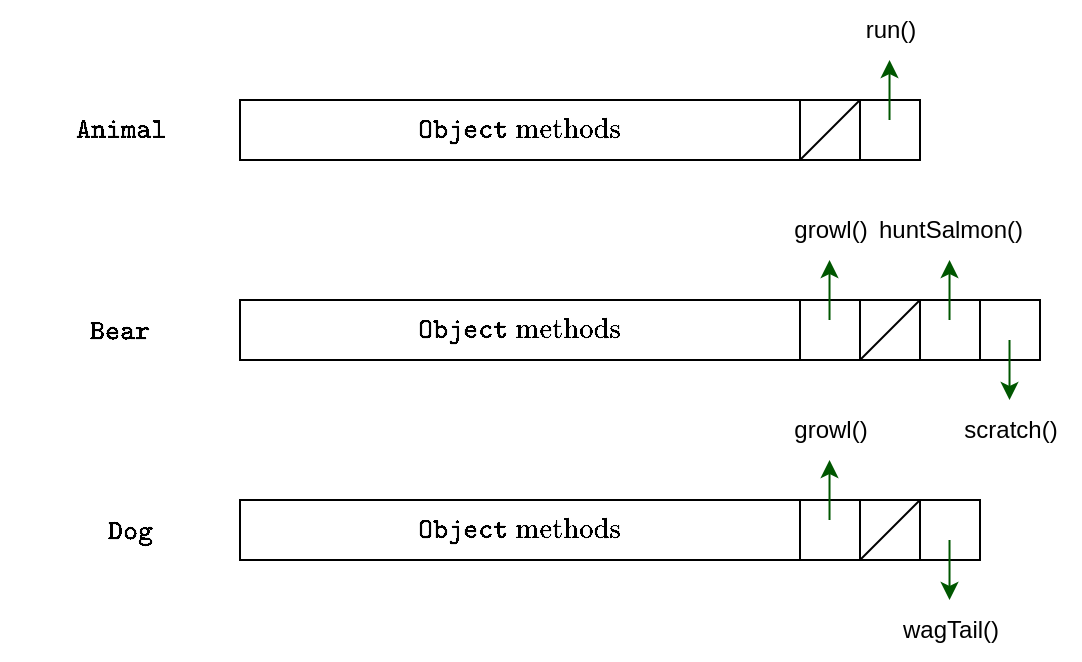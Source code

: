 <mxfile version="27.0.5">
  <diagram name="Page-1" id="MTEK0pe2jfLJGJK4j2bK">
    <mxGraphModel dx="396" dy="236" grid="1" gridSize="10" guides="1" tooltips="1" connect="1" arrows="1" fold="1" page="1" pageScale="1" pageWidth="827" pageHeight="1169" math="1" shadow="0">
      <root>
        <mxCell id="0" />
        <mxCell id="1" parent="0" />
        <mxCell id="kHjPvmH0s1GJWHDaoqwj-1" value="$$\texttt{Object} \text{ methods}$$" style="rounded=0;whiteSpace=wrap;html=1;" parent="1" vertex="1">
          <mxGeometry x="160" y="90" width="280" height="30" as="geometry" />
        </mxCell>
        <mxCell id="kHjPvmH0s1GJWHDaoqwj-4" value="$$\texttt{Object} \text{ methods}$$" style="rounded=0;whiteSpace=wrap;html=1;" parent="1" vertex="1">
          <mxGeometry x="160" y="290" width="280" height="30" as="geometry" />
        </mxCell>
        <mxCell id="kHjPvmH0s1GJWHDaoqwj-5" value="$$\texttt{Object} \text{ methods}$$" style="rounded=0;whiteSpace=wrap;html=1;" parent="1" vertex="1">
          <mxGeometry x="160" y="190" width="280" height="30" as="geometry" />
        </mxCell>
        <mxCell id="kHjPvmH0s1GJWHDaoqwj-6" value="" style="rounded=0;whiteSpace=wrap;html=1;" parent="1" vertex="1">
          <mxGeometry x="440" y="90" width="30" height="30" as="geometry" />
        </mxCell>
        <mxCell id="kHjPvmH0s1GJWHDaoqwj-7" value="" style="endArrow=none;html=1;rounded=0;exitX=0;exitY=1;exitDx=0;exitDy=0;entryX=1;entryY=0;entryDx=0;entryDy=0;" parent="1" source="kHjPvmH0s1GJWHDaoqwj-6" target="kHjPvmH0s1GJWHDaoqwj-6" edge="1">
          <mxGeometry width="50" height="50" relative="1" as="geometry">
            <mxPoint x="490" y="130" as="sourcePoint" />
            <mxPoint x="540" y="80" as="targetPoint" />
          </mxGeometry>
        </mxCell>
        <mxCell id="kHjPvmH0s1GJWHDaoqwj-8" value="" style="rounded=0;whiteSpace=wrap;html=1;" parent="1" vertex="1">
          <mxGeometry x="470" y="90" width="30" height="30" as="geometry" />
        </mxCell>
        <mxCell id="kHjPvmH0s1GJWHDaoqwj-9" value="" style="rounded=0;whiteSpace=wrap;html=1;" parent="1" vertex="1">
          <mxGeometry x="440" y="190" width="30" height="30" as="geometry" />
        </mxCell>
        <mxCell id="kHjPvmH0s1GJWHDaoqwj-10" value="" style="rounded=0;whiteSpace=wrap;html=1;" parent="1" vertex="1">
          <mxGeometry x="470" y="190" width="30" height="30" as="geometry" />
        </mxCell>
        <mxCell id="kHjPvmH0s1GJWHDaoqwj-12" value="" style="rounded=0;whiteSpace=wrap;html=1;" parent="1" vertex="1">
          <mxGeometry x="440" y="290" width="30" height="30" as="geometry" />
        </mxCell>
        <mxCell id="kHjPvmH0s1GJWHDaoqwj-13" value="" style="rounded=0;whiteSpace=wrap;html=1;" parent="1" vertex="1">
          <mxGeometry x="470" y="290" width="30" height="30" as="geometry" />
        </mxCell>
        <mxCell id="kHjPvmH0s1GJWHDaoqwj-14" value="" style="endArrow=classic;html=1;rounded=0;fillColor=#008a00;strokeColor=#005700;" parent="1" edge="1">
          <mxGeometry width="50" height="50" relative="1" as="geometry">
            <mxPoint x="484.76" y="100" as="sourcePoint" />
            <mxPoint x="484.76" y="70" as="targetPoint" />
          </mxGeometry>
        </mxCell>
        <mxCell id="kHjPvmH0s1GJWHDaoqwj-15" value="run()" style="text;html=1;align=center;verticalAlign=middle;resizable=0;points=[];autosize=1;strokeColor=none;fillColor=none;" parent="1" vertex="1">
          <mxGeometry x="460" y="40" width="50" height="30" as="geometry" />
        </mxCell>
        <mxCell id="5Wl30h0zNwEaTAG-QsXF-1" value="" style="endArrow=none;html=1;rounded=0;exitX=0;exitY=1;exitDx=0;exitDy=0;entryX=1;entryY=0;entryDx=0;entryDy=0;" edge="1" parent="1">
          <mxGeometry width="50" height="50" relative="1" as="geometry">
            <mxPoint x="470" y="220" as="sourcePoint" />
            <mxPoint x="500" y="190" as="targetPoint" />
          </mxGeometry>
        </mxCell>
        <mxCell id="5Wl30h0zNwEaTAG-QsXF-2" value="" style="endArrow=none;html=1;rounded=0;exitX=0;exitY=1;exitDx=0;exitDy=0;entryX=1;entryY=0;entryDx=0;entryDy=0;" edge="1" parent="1">
          <mxGeometry width="50" height="50" relative="1" as="geometry">
            <mxPoint x="470" y="320" as="sourcePoint" />
            <mxPoint x="500" y="290" as="targetPoint" />
          </mxGeometry>
        </mxCell>
        <mxCell id="5Wl30h0zNwEaTAG-QsXF-3" value="" style="endArrow=classic;html=1;rounded=0;fillColor=#008a00;strokeColor=#005700;" edge="1" parent="1">
          <mxGeometry width="50" height="50" relative="1" as="geometry">
            <mxPoint x="454.76" y="200" as="sourcePoint" />
            <mxPoint x="454.76" y="170" as="targetPoint" />
          </mxGeometry>
        </mxCell>
        <mxCell id="5Wl30h0zNwEaTAG-QsXF-4" value="growl()" style="text;html=1;align=center;verticalAlign=middle;resizable=0;points=[];autosize=1;strokeColor=none;fillColor=none;" vertex="1" parent="1">
          <mxGeometry x="425" y="140" width="60" height="30" as="geometry" />
        </mxCell>
        <mxCell id="5Wl30h0zNwEaTAG-QsXF-5" value="" style="endArrow=classic;html=1;rounded=0;fillColor=#008a00;strokeColor=#005700;" edge="1" parent="1">
          <mxGeometry width="50" height="50" relative="1" as="geometry">
            <mxPoint x="454.76" y="300" as="sourcePoint" />
            <mxPoint x="454.76" y="270" as="targetPoint" />
          </mxGeometry>
        </mxCell>
        <mxCell id="5Wl30h0zNwEaTAG-QsXF-6" value="growl()" style="text;html=1;align=center;verticalAlign=middle;resizable=0;points=[];autosize=1;strokeColor=none;fillColor=none;" vertex="1" parent="1">
          <mxGeometry x="425" y="240" width="60" height="30" as="geometry" />
        </mxCell>
        <mxCell id="5Wl30h0zNwEaTAG-QsXF-9" value="" style="rounded=0;whiteSpace=wrap;html=1;" vertex="1" parent="1">
          <mxGeometry x="500" y="190" width="30" height="30" as="geometry" />
        </mxCell>
        <mxCell id="5Wl30h0zNwEaTAG-QsXF-10" value="" style="endArrow=classic;html=1;rounded=0;fillColor=#008a00;strokeColor=#005700;" edge="1" parent="1">
          <mxGeometry width="50" height="50" relative="1" as="geometry">
            <mxPoint x="514.76" y="200" as="sourcePoint" />
            <mxPoint x="514.76" y="170" as="targetPoint" />
          </mxGeometry>
        </mxCell>
        <mxCell id="5Wl30h0zNwEaTAG-QsXF-11" value="huntSalmon()" style="text;html=1;align=center;verticalAlign=middle;resizable=0;points=[];autosize=1;strokeColor=none;fillColor=none;" vertex="1" parent="1">
          <mxGeometry x="465" y="140" width="100" height="30" as="geometry" />
        </mxCell>
        <mxCell id="5Wl30h0zNwEaTAG-QsXF-12" value="" style="rounded=0;whiteSpace=wrap;html=1;" vertex="1" parent="1">
          <mxGeometry x="530" y="190" width="30" height="30" as="geometry" />
        </mxCell>
        <mxCell id="5Wl30h0zNwEaTAG-QsXF-13" value="" style="endArrow=classic;html=1;rounded=0;fillColor=#008a00;strokeColor=#005700;" edge="1" parent="1">
          <mxGeometry width="50" height="50" relative="1" as="geometry">
            <mxPoint x="544.76" y="210" as="sourcePoint" />
            <mxPoint x="544.76" y="240" as="targetPoint" />
          </mxGeometry>
        </mxCell>
        <mxCell id="5Wl30h0zNwEaTAG-QsXF-14" value="scratch()" style="text;html=1;align=center;verticalAlign=middle;resizable=0;points=[];autosize=1;strokeColor=none;fillColor=none;" vertex="1" parent="1">
          <mxGeometry x="510" y="240" width="70" height="30" as="geometry" />
        </mxCell>
        <mxCell id="5Wl30h0zNwEaTAG-QsXF-15" value="" style="rounded=0;whiteSpace=wrap;html=1;" vertex="1" parent="1">
          <mxGeometry x="500" y="290" width="30" height="30" as="geometry" />
        </mxCell>
        <mxCell id="5Wl30h0zNwEaTAG-QsXF-17" value="" style="endArrow=classic;html=1;rounded=0;fillColor=#008a00;strokeColor=#005700;" edge="1" parent="1">
          <mxGeometry width="50" height="50" relative="1" as="geometry">
            <mxPoint x="514.76" y="310" as="sourcePoint" />
            <mxPoint x="514.76" y="340" as="targetPoint" />
          </mxGeometry>
        </mxCell>
        <mxCell id="5Wl30h0zNwEaTAG-QsXF-18" value="wagTail()" style="text;html=1;align=center;verticalAlign=middle;resizable=0;points=[];autosize=1;strokeColor=none;fillColor=none;" vertex="1" parent="1">
          <mxGeometry x="480" y="340" width="70" height="30" as="geometry" />
        </mxCell>
        <mxCell id="5Wl30h0zNwEaTAG-QsXF-19" value="$$\texttt{Animal}$$" style="text;html=1;align=center;verticalAlign=middle;resizable=0;points=[];autosize=1;strokeColor=none;fillColor=none;" vertex="1" parent="1">
          <mxGeometry x="40" y="90" width="120" height="30" as="geometry" />
        </mxCell>
        <mxCell id="5Wl30h0zNwEaTAG-QsXF-20" value="$$\texttt{Bear}$$" style="text;html=1;align=center;verticalAlign=middle;resizable=0;points=[];autosize=1;strokeColor=none;fillColor=none;" vertex="1" parent="1">
          <mxGeometry x="45" y="190" width="110" height="30" as="geometry" />
        </mxCell>
        <mxCell id="5Wl30h0zNwEaTAG-QsXF-21" value="$$\texttt{Dog}$$" style="text;html=1;align=center;verticalAlign=middle;resizable=0;points=[];autosize=1;strokeColor=none;fillColor=none;" vertex="1" parent="1">
          <mxGeometry x="50" y="290" width="110" height="30" as="geometry" />
        </mxCell>
      </root>
    </mxGraphModel>
  </diagram>
</mxfile>
